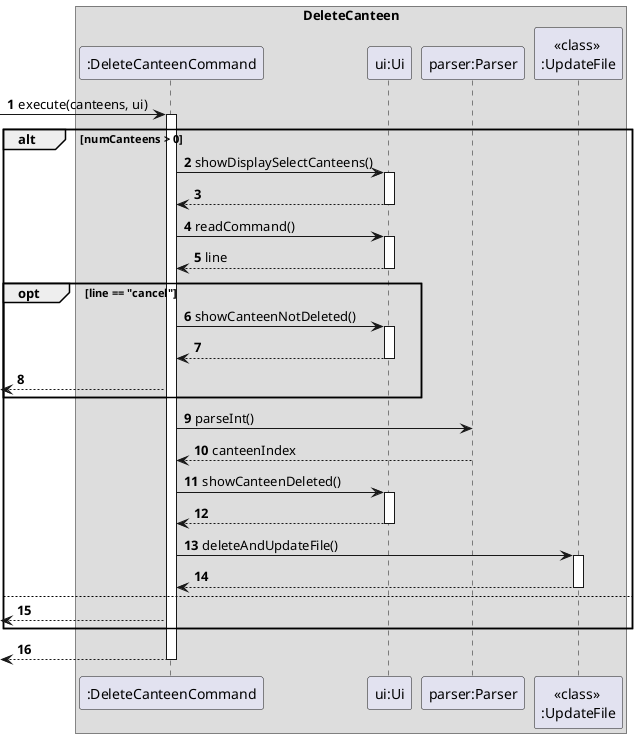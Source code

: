 @startuml
'https://plantuml.com/sequence-diagram

autonumber
box DeleteCanteen

->":DeleteCanteenCommand" : execute(canteens, ui)
activate ":DeleteCanteenCommand"

alt numCanteens > 0
":DeleteCanteenCommand" -> "ui:Ui" : showDisplaySelectCanteens()
activate "ui:Ui"
"ui:Ui" --> ":DeleteCanteenCommand"
deactivate "ui:Ui"

":DeleteCanteenCommand" -> "ui:Ui" : readCommand()
activate "ui:Ui"
"ui:Ui" --> ":DeleteCanteenCommand" : line
deactivate "ui:Ui"

opt line == "cancel"
    ":DeleteCanteenCommand" -> "ui:Ui" : showCanteenNotDeleted()
    activate "ui:Ui"
    "ui:Ui" --> ":DeleteCanteenCommand"
    deactivate "ui:Ui"
    <-- ":DeleteCanteenCommand"
end

":DeleteCanteenCommand" -> "parser:Parser" : parseInt()
"parser:Parser" --> ":DeleteCanteenCommand" : canteenIndex

":DeleteCanteenCommand" -> "ui:Ui" : showCanteenDeleted()
activate "ui:Ui"
"ui:Ui" --> ":DeleteCanteenCommand"
deactivate "ui:Ui"

":DeleteCanteenCommand" -> "<<class>> \n:UpdateFile" : deleteAndUpdateFile()
activate "<<class>> \n:UpdateFile"
"<<class>> \n:UpdateFile" --> ":DeleteCanteenCommand"
deactivate "<<class>> \n:UpdateFile"

else
<-- ":DeleteCanteenCommand"

end

<-- ":DeleteCanteenCommand"
deactivate ":DeleteCanteenCommand"
@enduml